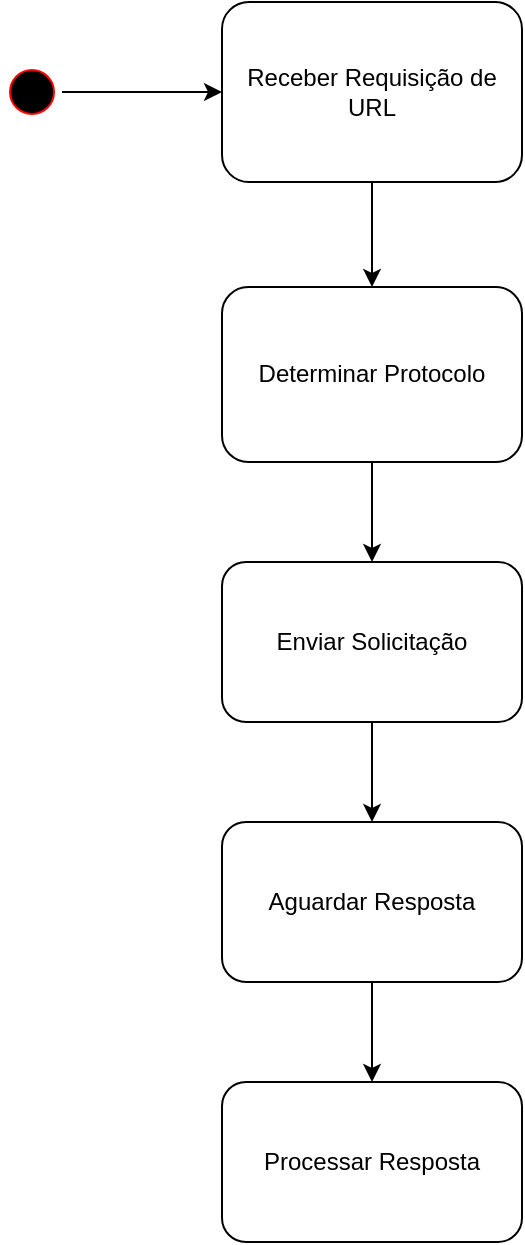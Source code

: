 <mxfile version="24.4.4" type="device">
  <diagram name="Page-1" id="1GXbmWapCjPLJG6QWEFZ">
    <mxGraphModel dx="431" dy="746" grid="1" gridSize="10" guides="1" tooltips="1" connect="1" arrows="1" fold="1" page="1" pageScale="1" pageWidth="850" pageHeight="1100" math="0" shadow="0">
      <root>
        <mxCell id="0" />
        <mxCell id="1" parent="0" />
        <mxCell id="Yg8xTZ5kzi30A7Ruw8CX-9" style="edgeStyle=orthogonalEdgeStyle;rounded=0;orthogonalLoop=1;jettySize=auto;html=1;exitX=0.5;exitY=1;exitDx=0;exitDy=0;entryX=0.5;entryY=0;entryDx=0;entryDy=0;" edge="1" parent="1" source="Yg8xTZ5kzi30A7Ruw8CX-5" target="Yg8xTZ5kzi30A7Ruw8CX-6">
          <mxGeometry relative="1" as="geometry">
            <mxPoint x="275" y="330" as="targetPoint" />
            <Array as="points" />
          </mxGeometry>
        </mxCell>
        <mxCell id="Yg8xTZ5kzi30A7Ruw8CX-5" value="Determinar Protocolo" style="rounded=1;whiteSpace=wrap;html=1;" vertex="1" parent="1">
          <mxGeometry x="200" y="202.5" width="150" height="87.5" as="geometry" />
        </mxCell>
        <mxCell id="Yg8xTZ5kzi30A7Ruw8CX-19" style="edgeStyle=orthogonalEdgeStyle;rounded=0;orthogonalLoop=1;jettySize=auto;html=1;exitX=0.5;exitY=1;exitDx=0;exitDy=0;entryX=0.5;entryY=0;entryDx=0;entryDy=0;" edge="1" parent="1" source="Yg8xTZ5kzi30A7Ruw8CX-6" target="Yg8xTZ5kzi30A7Ruw8CX-18">
          <mxGeometry relative="1" as="geometry" />
        </mxCell>
        <mxCell id="Yg8xTZ5kzi30A7Ruw8CX-6" value="Enviar Solicitação" style="rounded=1;whiteSpace=wrap;html=1;" vertex="1" parent="1">
          <mxGeometry x="200" y="340" width="150" height="80" as="geometry" />
        </mxCell>
        <mxCell id="Yg8xTZ5kzi30A7Ruw8CX-16" style="edgeStyle=orthogonalEdgeStyle;rounded=0;orthogonalLoop=1;jettySize=auto;html=1;exitX=1;exitY=0.5;exitDx=0;exitDy=0;entryX=0;entryY=0.5;entryDx=0;entryDy=0;" edge="1" parent="1" source="Yg8xTZ5kzi30A7Ruw8CX-13" target="Yg8xTZ5kzi30A7Ruw8CX-15">
          <mxGeometry relative="1" as="geometry">
            <mxPoint x="180" y="90" as="targetPoint" />
          </mxGeometry>
        </mxCell>
        <mxCell id="Yg8xTZ5kzi30A7Ruw8CX-13" value="" style="ellipse;html=1;shape=startState;fillColor=#000000;strokeColor=#ff0000;" vertex="1" parent="1">
          <mxGeometry x="90" y="90" width="30" height="30" as="geometry" />
        </mxCell>
        <mxCell id="Yg8xTZ5kzi30A7Ruw8CX-17" style="edgeStyle=orthogonalEdgeStyle;rounded=0;orthogonalLoop=1;jettySize=auto;html=1;exitX=0.5;exitY=1;exitDx=0;exitDy=0;entryX=0.5;entryY=0;entryDx=0;entryDy=0;" edge="1" parent="1" source="Yg8xTZ5kzi30A7Ruw8CX-15" target="Yg8xTZ5kzi30A7Ruw8CX-5">
          <mxGeometry relative="1" as="geometry" />
        </mxCell>
        <mxCell id="Yg8xTZ5kzi30A7Ruw8CX-15" value="Receber Requisição de URL" style="rounded=1;whiteSpace=wrap;html=1;" vertex="1" parent="1">
          <mxGeometry x="200" y="60" width="150" height="90" as="geometry" />
        </mxCell>
        <mxCell id="Yg8xTZ5kzi30A7Ruw8CX-22" style="edgeStyle=orthogonalEdgeStyle;rounded=0;orthogonalLoop=1;jettySize=auto;html=1;exitX=0.5;exitY=1;exitDx=0;exitDy=0;entryX=0.5;entryY=0;entryDx=0;entryDy=0;" edge="1" parent="1" source="Yg8xTZ5kzi30A7Ruw8CX-18" target="Yg8xTZ5kzi30A7Ruw8CX-21">
          <mxGeometry relative="1" as="geometry" />
        </mxCell>
        <mxCell id="Yg8xTZ5kzi30A7Ruw8CX-18" value="Aguardar Resposta" style="rounded=1;whiteSpace=wrap;html=1;" vertex="1" parent="1">
          <mxGeometry x="200" y="470" width="150" height="80" as="geometry" />
        </mxCell>
        <mxCell id="Yg8xTZ5kzi30A7Ruw8CX-21" value="Processar Resposta" style="rounded=1;whiteSpace=wrap;html=1;" vertex="1" parent="1">
          <mxGeometry x="200" y="600" width="150" height="80" as="geometry" />
        </mxCell>
      </root>
    </mxGraphModel>
  </diagram>
</mxfile>
